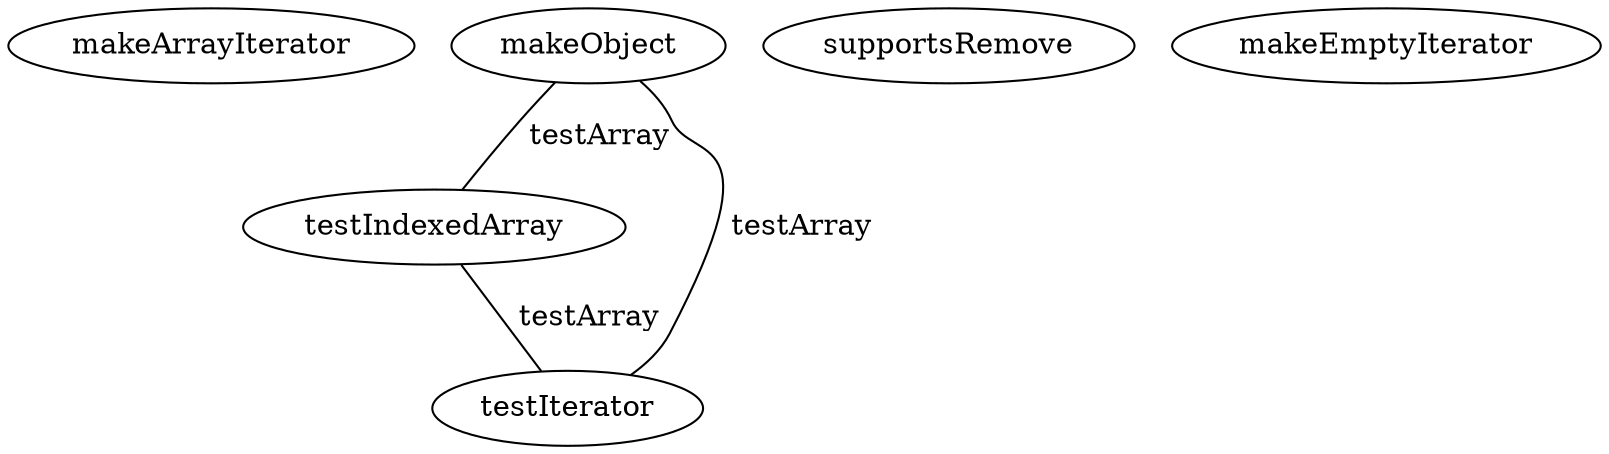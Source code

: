 digraph G {
makeArrayIterator;
makeObject;
supportsRemove;
makeEmptyIterator;
testIndexedArray;
testIterator;
makeObject -> testIndexedArray [label=" testArray", dir=none];
makeObject -> testIterator [label=" testArray", dir=none];
testIndexedArray -> testIterator [label=" testArray", dir=none];
}